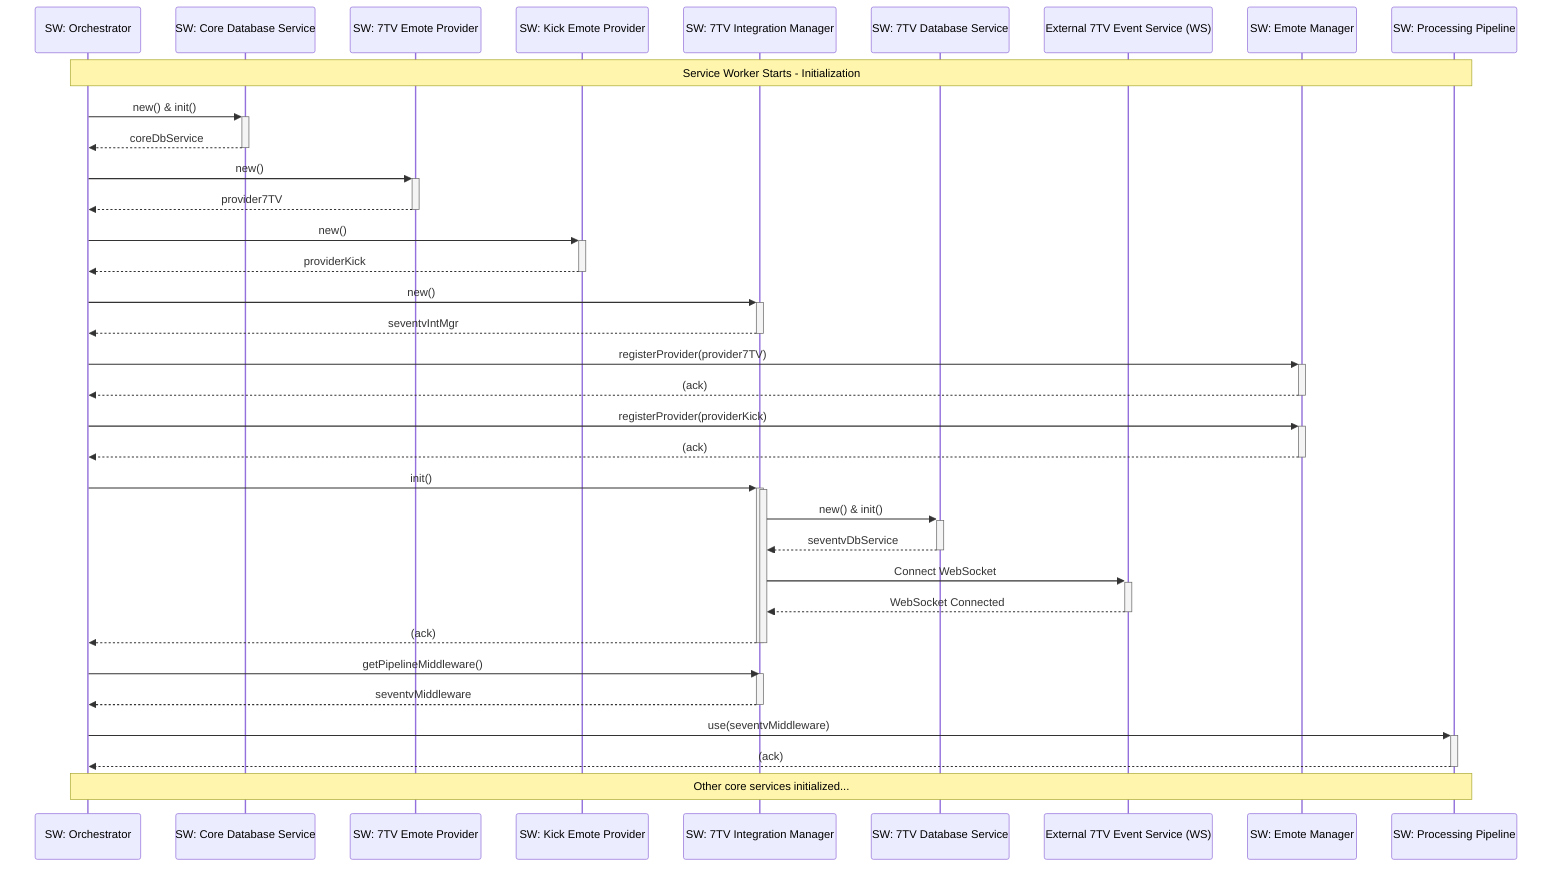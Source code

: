 sequenceDiagram
    participant SW_Orchestrator as SW: Orchestrator
    participant SW_CoreDB as SW: Core Database Service
    participant SW_EmoteProvider_7TV as SW: 7TV Emote Provider
    participant SW_EmoteProvider_Kick as SW: Kick Emote Provider
    participant SW_7TV_IntMgr as SW: 7TV Integration Manager
    participant SW_7TV_DB as SW: 7TV Database Service
    participant Ext_7TV_EventService as External 7TV Event Service (WS)
    participant SW_EmoteManager as SW: Emote Manager
    participant SW_Pipeline as SW: Processing Pipeline

    %% Initialization Phase %%
    Note over SW_Orchestrator, SW_Pipeline: Service Worker Starts - Initialization
    SW_Orchestrator->>+SW_CoreDB: new() & init()
    SW_CoreDB-->>-SW_Orchestrator: coreDbService
    SW_Orchestrator->>+SW_EmoteProvider_7TV: new()
    SW_EmoteProvider_7TV-->>-SW_Orchestrator: provider7TV
    SW_Orchestrator->>+SW_EmoteProvider_Kick: new()
    SW_EmoteProvider_Kick-->>-SW_Orchestrator: providerKick
    SW_Orchestrator->>+SW_7TV_IntMgr: new()
    SW_7TV_IntMgr-->>-SW_Orchestrator: seventvIntMgr
    SW_Orchestrator->>+SW_EmoteManager: registerProvider(provider7TV)
    SW_EmoteManager-->>-SW_Orchestrator: (ack)
    SW_Orchestrator->>+SW_EmoteManager: registerProvider(providerKick)
    SW_EmoteManager-->>-SW_Orchestrator: (ack)
    SW_Orchestrator->>+SW_7TV_IntMgr: init()
    activate SW_7TV_IntMgr
    SW_7TV_IntMgr->>+SW_7TV_DB: new() & init()
    SW_7TV_DB-->>-SW_7TV_IntMgr: seventvDbService
    SW_7TV_IntMgr->>+Ext_7TV_EventService: Connect WebSocket
    Ext_7TV_EventService-->>-SW_7TV_IntMgr: WebSocket Connected
    SW_7TV_IntMgr-->>-SW_Orchestrator: (ack)
    deactivate SW_7TV_IntMgr
    SW_Orchestrator->>SW_7TV_IntMgr: getPipelineMiddleware()
    activate SW_7TV_IntMgr
    SW_7TV_IntMgr-->>SW_Orchestrator: seventvMiddleware
    deactivate SW_7TV_IntMgr
    SW_Orchestrator->>+SW_Pipeline: use(seventvMiddleware)
    SW_Pipeline-->>-SW_Orchestrator: (ack)
    Note over SW_Orchestrator, SW_Pipeline: Other core services initialized...